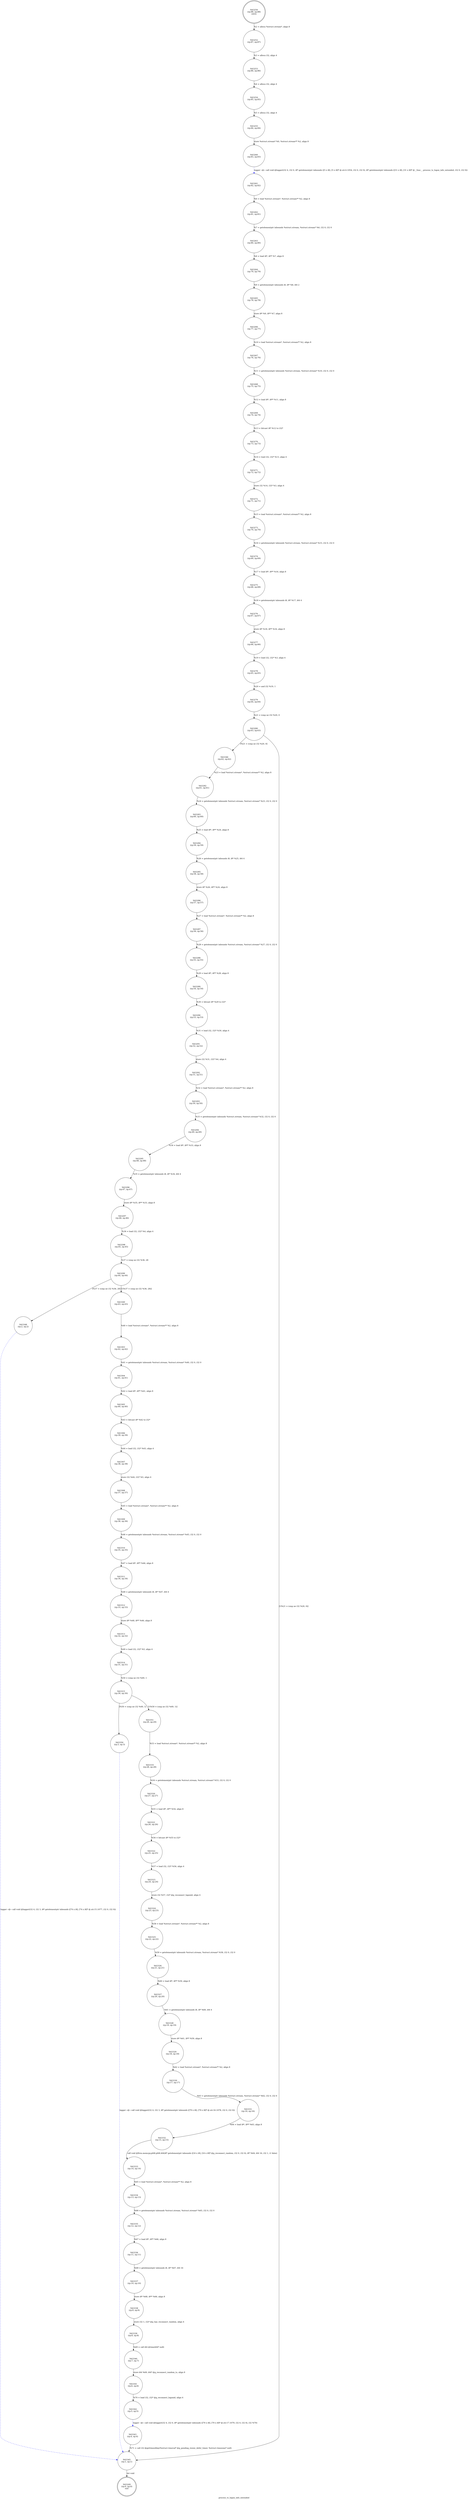 digraph process_ts_logon_info_extended {
label="process_ts_logon_info_extended"
43249 [label="N43249\n(rp:0, ep:0)\nexit", shape="doublecircle"]
43250 [label="N43250\n(rp:88, ep:88)\nentry", shape="doublecircle"]
43250 -> 43252 [label="%2 = alloca %struct.stream*, align 8"]
43252 [label="N43252\n(rp:87, ep:87)", shape="circle"]
43252 -> 43253 [label="%3 = alloca i32, align 4"]
43253 [label="N43253\n(rp:86, ep:86)", shape="circle"]
43253 -> 43254 [label="%4 = alloca i32, align 4"]
43254 [label="N43254\n(rp:85, ep:85)", shape="circle"]
43254 -> 43255 [label="%5 = alloca i32, align 4"]
43255 [label="N43255\n(rp:84, ep:84)", shape="circle"]
43255 -> 43260 [label="store %struct.stream* %0, %struct.stream** %2, align 8"]
43260 [label="N43260\n(rp:83, ep:83)", shape="circle"]
43260 -> 43261 [label="logger --@-- call void @logger(i32 4, i32 0, i8* getelementptr inbounds ([5 x i8], [5 x i8]* @.str.4.1054, i32 0, i32 0), i8* getelementptr inbounds ([31 x i8], [31 x i8]* @__func__.process_ts_logon_info_extended, i32 0, i32 0))", style="dashed", color="blue"]
43261 [label="N43261\n(rp:82, ep:82)", shape="circle"]
43261 -> 43262 [label="%6 = load %struct.stream*, %struct.stream** %2, align 8"]
43262 [label="N43262\n(rp:81, ep:81)", shape="circle"]
43262 -> 43263 [label="%7 = getelementptr inbounds %struct.stream, %struct.stream* %6, i32 0, i32 0"]
43263 [label="N43263\n(rp:80, ep:80)", shape="circle"]
43263 -> 43264 [label="%8 = load i8*, i8** %7, align 8"]
43264 [label="N43264\n(rp:79, ep:79)", shape="circle"]
43264 -> 43265 [label="%9 = getelementptr inbounds i8, i8* %8, i64 2"]
43265 [label="N43265\n(rp:78, ep:78)", shape="circle"]
43265 -> 43266 [label="store i8* %9, i8** %7, align 8"]
43266 [label="N43266\n(rp:77, ep:77)", shape="circle"]
43266 -> 43267 [label="%10 = load %struct.stream*, %struct.stream** %2, align 8"]
43267 [label="N43267\n(rp:76, ep:76)", shape="circle"]
43267 -> 43268 [label="%11 = getelementptr inbounds %struct.stream, %struct.stream* %10, i32 0, i32 0"]
43268 [label="N43268\n(rp:75, ep:75)", shape="circle"]
43268 -> 43269 [label="%12 = load i8*, i8** %11, align 8"]
43269 [label="N43269\n(rp:74, ep:74)", shape="circle"]
43269 -> 43270 [label="%13 = bitcast i8* %12 to i32*"]
43270 [label="N43270\n(rp:73, ep:73)", shape="circle"]
43270 -> 43271 [label="%14 = load i32, i32* %13, align 4"]
43271 [label="N43271\n(rp:72, ep:72)", shape="circle"]
43271 -> 43272 [label="store i32 %14, i32* %3, align 4"]
43272 [label="N43272\n(rp:71, ep:71)", shape="circle"]
43272 -> 43273 [label="%15 = load %struct.stream*, %struct.stream** %2, align 8"]
43273 [label="N43273\n(rp:70, ep:70)", shape="circle"]
43273 -> 43274 [label="%16 = getelementptr inbounds %struct.stream, %struct.stream* %15, i32 0, i32 0"]
43274 [label="N43274\n(rp:69, ep:69)", shape="circle"]
43274 -> 43275 [label="%17 = load i8*, i8** %16, align 8"]
43275 [label="N43275\n(rp:68, ep:68)", shape="circle"]
43275 -> 43276 [label="%18 = getelementptr inbounds i8, i8* %17, i64 4"]
43276 [label="N43276\n(rp:67, ep:67)", shape="circle"]
43276 -> 43277 [label="store i8* %18, i8** %16, align 8"]
43277 [label="N43277\n(rp:66, ep:66)", shape="circle"]
43277 -> 43278 [label="%19 = load i32, i32* %3, align 4"]
43278 [label="N43278\n(rp:65, ep:65)", shape="circle"]
43278 -> 43279 [label="%20 = and i32 %19, 1"]
43279 [label="N43279\n(rp:64, ep:64)", shape="circle"]
43279 -> 43280 [label="%21 = icmp ne i32 %20, 0"]
43280 [label="N43280\n(rp:63, ep:63)", shape="circle"]
43280 -> 43346 [label="[%21 = icmp ne i32 %20, 0]"]
43280 -> 43345 [label="[!(%21 = icmp ne i32 %20, 0)]"]
43282 [label="N43282\n(rp:61, ep:61)", shape="circle"]
43282 -> 43283 [label="%24 = getelementptr inbounds %struct.stream, %struct.stream* %23, i32 0, i32 0"]
43283 [label="N43283\n(rp:60, ep:60)", shape="circle"]
43283 -> 43284 [label="%25 = load i8*, i8** %24, align 8"]
43284 [label="N43284\n(rp:59, ep:59)", shape="circle"]
43284 -> 43285 [label="%26 = getelementptr inbounds i8, i8* %25, i64 4"]
43285 [label="N43285\n(rp:58, ep:58)", shape="circle"]
43285 -> 43286 [label="store i8* %26, i8** %24, align 8"]
43286 [label="N43286\n(rp:57, ep:57)", shape="circle"]
43286 -> 43287 [label="%27 = load %struct.stream*, %struct.stream** %2, align 8"]
43287 [label="N43287\n(rp:56, ep:56)", shape="circle"]
43287 -> 43288 [label="%28 = getelementptr inbounds %struct.stream, %struct.stream* %27, i32 0, i32 0"]
43288 [label="N43288\n(rp:55, ep:55)", shape="circle"]
43288 -> 43289 [label="%29 = load i8*, i8** %28, align 8"]
43289 [label="N43289\n(rp:54, ep:54)", shape="circle"]
43289 -> 43290 [label="%30 = bitcast i8* %29 to i32*"]
43290 [label="N43290\n(rp:53, ep:53)", shape="circle"]
43290 -> 43291 [label="%31 = load i32, i32* %30, align 4"]
43291 [label="N43291\n(rp:52, ep:52)", shape="circle"]
43291 -> 43292 [label="store i32 %31, i32* %4, align 4"]
43292 [label="N43292\n(rp:51, ep:51)", shape="circle"]
43292 -> 43293 [label="%32 = load %struct.stream*, %struct.stream** %2, align 8"]
43293 [label="N43293\n(rp:50, ep:50)", shape="circle"]
43293 -> 43294 [label="%33 = getelementptr inbounds %struct.stream, %struct.stream* %32, i32 0, i32 0"]
43294 [label="N43294\n(rp:49, ep:49)", shape="circle"]
43294 -> 43295 [label="%34 = load i8*, i8** %33, align 8"]
43295 [label="N43295\n(rp:48, ep:48)", shape="circle"]
43295 -> 43296 [label="%35 = getelementptr inbounds i8, i8* %34, i64 4"]
43296 [label="N43296\n(rp:47, ep:47)", shape="circle"]
43296 -> 43297 [label="store i8* %35, i8** %33, align 8"]
43297 [label="N43297\n(rp:46, ep:46)", shape="circle"]
43297 -> 43298 [label="%36 = load i32, i32* %4, align 4"]
43298 [label="N43298\n(rp:45, ep:45)", shape="circle"]
43298 -> 43299 [label="%37 = icmp ne i32 %36, 28"]
43299 [label="N43299\n(rp:44, ep:44)", shape="circle"]
43299 -> 43348 [label="[%37 = icmp ne i32 %36, 28]"]
43299 -> 43349 [label="[!(%37 = icmp ne i32 %36, 28)]"]
43303 [label="N43303\n(rp:42, ep:42)", shape="circle"]
43303 -> 43304 [label="%41 = getelementptr inbounds %struct.stream, %struct.stream* %40, i32 0, i32 0"]
43304 [label="N43304\n(rp:41, ep:41)", shape="circle"]
43304 -> 43305 [label="%42 = load i8*, i8** %41, align 8"]
43305 [label="N43305\n(rp:40, ep:40)", shape="circle"]
43305 -> 43306 [label="%43 = bitcast i8* %42 to i32*"]
43306 [label="N43306\n(rp:39, ep:39)", shape="circle"]
43306 -> 43307 [label="%44 = load i32, i32* %43, align 4"]
43307 [label="N43307\n(rp:38, ep:38)", shape="circle"]
43307 -> 43308 [label="store i32 %44, i32* %5, align 4"]
43308 [label="N43308\n(rp:37, ep:37)", shape="circle"]
43308 -> 43309 [label="%45 = load %struct.stream*, %struct.stream** %2, align 8"]
43309 [label="N43309\n(rp:36, ep:36)", shape="circle"]
43309 -> 43310 [label="%46 = getelementptr inbounds %struct.stream, %struct.stream* %45, i32 0, i32 0"]
43310 [label="N43310\n(rp:35, ep:35)", shape="circle"]
43310 -> 43311 [label="%47 = load i8*, i8** %46, align 8"]
43311 [label="N43311\n(rp:34, ep:34)", shape="circle"]
43311 -> 43312 [label="%48 = getelementptr inbounds i8, i8* %47, i64 4"]
43312 [label="N43312\n(rp:33, ep:33)", shape="circle"]
43312 -> 43313 [label="store i8* %48, i8** %46, align 8"]
43313 [label="N43313\n(rp:32, ep:32)", shape="circle"]
43313 -> 43314 [label="%49 = load i32, i32* %5, align 4"]
43314 [label="N43314\n(rp:31, ep:31)", shape="circle"]
43314 -> 43315 [label="%50 = icmp ne i32 %49, 1"]
43315 [label="N43315\n(rp:30, ep:30)", shape="circle"]
43315 -> 43350 [label="[%50 = icmp ne i32 %49, 1]"]
43315 -> 43351 [label="[!(%50 = icmp ne i32 %49, 1)]"]
43319 [label="N43319\n(rp:28, ep:28)", shape="circle"]
43319 -> 43320 [label="%54 = getelementptr inbounds %struct.stream, %struct.stream* %53, i32 0, i32 0"]
43320 [label="N43320\n(rp:27, ep:27)", shape="circle"]
43320 -> 43321 [label="%55 = load i8*, i8** %54, align 8"]
43321 [label="N43321\n(rp:26, ep:26)", shape="circle"]
43321 -> 43322 [label="%56 = bitcast i8* %55 to i32*"]
43322 [label="N43322\n(rp:25, ep:25)", shape="circle"]
43322 -> 43323 [label="%57 = load i32, i32* %56, align 4"]
43323 [label="N43323\n(rp:24, ep:24)", shape="circle"]
43323 -> 43324 [label="store i32 %57, i32* @g_reconnect_logonid, align 4"]
43324 [label="N43324\n(rp:23, ep:23)", shape="circle"]
43324 -> 43325 [label="%58 = load %struct.stream*, %struct.stream** %2, align 8"]
43325 [label="N43325\n(rp:22, ep:22)", shape="circle"]
43325 -> 43326 [label="%59 = getelementptr inbounds %struct.stream, %struct.stream* %58, i32 0, i32 0"]
43326 [label="N43326\n(rp:21, ep:21)", shape="circle"]
43326 -> 43327 [label="%60 = load i8*, i8** %59, align 8"]
43327 [label="N43327\n(rp:20, ep:20)", shape="circle"]
43327 -> 43328 [label="%61 = getelementptr inbounds i8, i8* %60, i64 4"]
43328 [label="N43328\n(rp:19, ep:19)", shape="circle"]
43328 -> 43329 [label="store i8* %61, i8** %59, align 8"]
43329 [label="N43329\n(rp:18, ep:18)", shape="circle"]
43329 -> 43330 [label="%62 = load %struct.stream*, %struct.stream** %2, align 8"]
43330 [label="N43330\n(rp:17, ep:17)", shape="circle"]
43330 -> 43331 [label="%63 = getelementptr inbounds %struct.stream, %struct.stream* %62, i32 0, i32 0"]
43331 [label="N43331\n(rp:16, ep:16)", shape="circle"]
43331 -> 43332 [label="%64 = load i8*, i8** %63, align 8"]
43332 [label="N43332\n(rp:15, ep:15)", shape="circle"]
43332 -> 43333 [label="call void @llvm.memcpy.p0i8.p0i8.i64(i8* getelementptr inbounds ([16 x i8], [16 x i8]* @g_reconnect_random, i32 0, i32 0), i8* %64, i64 16, i32 1, i1 false)"]
43333 [label="N43333\n(rp:14, ep:14)", shape="circle"]
43333 -> 43334 [label="%65 = load %struct.stream*, %struct.stream** %2, align 8"]
43334 [label="N43334\n(rp:13, ep:13)", shape="circle"]
43334 -> 43335 [label="%66 = getelementptr inbounds %struct.stream, %struct.stream* %65, i32 0, i32 0"]
43335 [label="N43335\n(rp:12, ep:12)", shape="circle"]
43335 -> 43336 [label="%67 = load i8*, i8** %66, align 8"]
43336 [label="N43336\n(rp:11, ep:11)", shape="circle"]
43336 -> 43337 [label="%68 = getelementptr inbounds i8, i8* %67, i64 16"]
43337 [label="N43337\n(rp:10, ep:10)", shape="circle"]
43337 -> 43338 [label="store i8* %68, i8** %66, align 8"]
43338 [label="N43338\n(rp:9, ep:9)", shape="circle"]
43338 -> 43339 [label="store i32 1, i32* @g_has_reconnect_random, align 4"]
43339 [label="N43339\n(rp:8, ep:8)", shape="circle"]
43339 -> 43340 [label="%69 = call i64 @time(i64* null)"]
43340 [label="N43340\n(rp:7, ep:7)", shape="circle"]
43340 -> 43341 [label="store i64 %69, i64* @g_reconnect_random_ts, align 8"]
43341 [label="N43341\n(rp:6, ep:6)", shape="circle"]
43341 -> 43342 [label="%70 = load i32, i32* @g_reconnect_logonid, align 4"]
43342 [label="N43342\n(rp:5, ep:5)", shape="circle"]
43342 -> 43343 [label="logger --@-- call void @logger(i32 4, i32 0, i8* getelementptr inbounds ([70 x i8], [70 x i8]* @.str.17.1079, i32 0, i32 0), i32 %70)", style="dashed", color="blue"]
43343 [label="N43343\n(rp:4, ep:4)", shape="circle"]
43343 -> 43345 [label="%71 = call i32 @gettimeofday(%struct.timeval* @g_pending_resize_defer_timer, %struct.timezone* null)"]
43345 [label="N43345\n(rp:1, ep:1)", shape="circle"]
43345 -> 43249 [label="ret void"]
43346 [label="N43346\n(rp:62, ep:62)", shape="circle"]
43346 -> 43282 [label="%23 = load %struct.stream*, %struct.stream** %2, align 8"]
43348 [label="N43348\n(rp:2, ep:2)", shape="circle"]
43348 -> 43345 [label="logger --@-- call void @logger(i32 4, i32 3, i8* getelementptr inbounds ([74 x i8], [74 x i8]* @.str.15.1077, i32 0, i32 0))", style="dashed", color="blue"]
43349 [label="N43349\n(rp:43, ep:43)", shape="circle"]
43349 -> 43303 [label="%40 = load %struct.stream*, %struct.stream** %2, align 8"]
43350 [label="N43350\n(rp:3, ep:3)", shape="circle"]
43350 -> 43345 [label="logger --@-- call void @logger(i32 4, i32 3, i8* getelementptr inbounds ([79 x i8], [79 x i8]* @.str.16.1078, i32 0, i32 0))", style="dashed", color="blue"]
43351 [label="N43351\n(rp:29, ep:29)", shape="circle"]
43351 -> 43319 [label="%53 = load %struct.stream*, %struct.stream** %2, align 8"]
}
